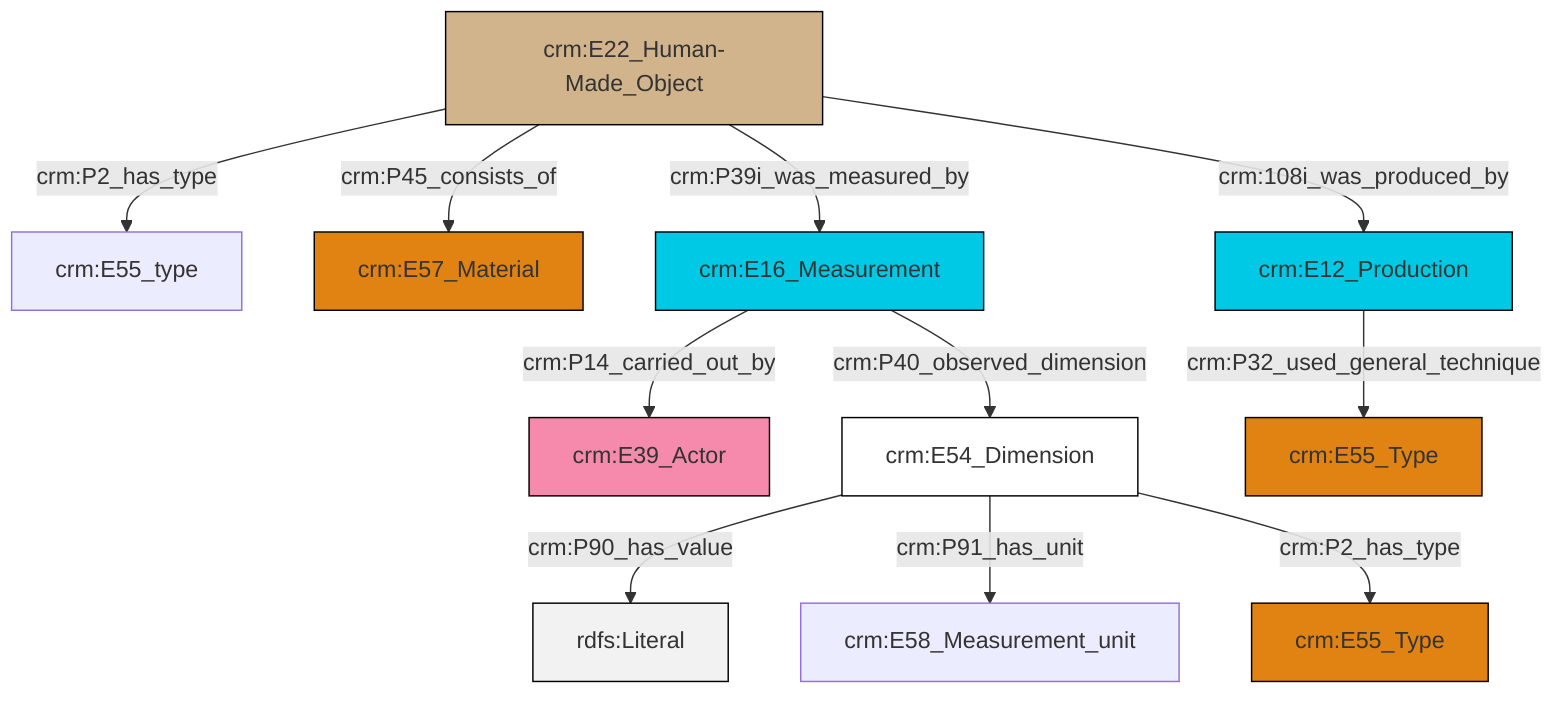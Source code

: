 graph TD
classDef Literal fill:#f2f2f2,stroke:#000000;
classDef CRM_Entity fill:#FFFFFF,stroke:#000000;
classDef Temporal_Entity fill:#00C9E6, stroke:#000000;
classDef Type fill:#E18312, stroke:#000000;
classDef Time-Span fill:#2C9C91, stroke:#000000;
classDef Appellation fill:#FFEB7F, stroke:#000000;
classDef Place fill:#008836, stroke:#000000;
classDef Persistent_Item fill:#B266B2, stroke:#000000;
classDef Conceptual_Object fill:#FFD700, stroke:#000000;
classDef Physical_Thing fill:#D2B48C, stroke:#000000;
classDef Actor fill:#f58aad, stroke:#000000;
classDef PC_Classes fill:#4ce600, stroke:#000000;
classDef Multi fill:#cccccc,stroke:#000000;

0["crm:E22_Human-Made_Object"]:::Physical_Thing -->|crm:P2_has_type| 1["crm:E55_type"]:::Default
0["crm:E22_Human-Made_Object"]:::Physical_Thing -->|crm:P45_consists_of| 2["crm:E57_Material"]:::Type
0["crm:E22_Human-Made_Object"]:::Physical_Thing -->|crm:P39i_was_measured_by| 5["crm:E16_Measurement"]:::Temporal_Entity
5["crm:E16_Measurement"]:::Temporal_Entity -->|crm:P14_carried_out_by| 8["crm:E39_Actor"]:::Actor
9["crm:E54_Dimension"]:::CRM_Entity -->|crm:P90_has_value| 10[rdfs:Literal]:::Literal
9["crm:E54_Dimension"]:::CRM_Entity -->|crm:P91_has_unit| 6["crm:E58_Measurement_unit"]:::Default
0["crm:E22_Human-Made_Object"]:::Physical_Thing -->|crm:108i_was_produced_by| 3["crm:E12_Production"]:::Temporal_Entity
5["crm:E16_Measurement"]:::Temporal_Entity -->|crm:P40_observed_dimension| 9["crm:E54_Dimension"]:::CRM_Entity
3["crm:E12_Production"]:::Temporal_Entity -->|crm:P32_used_general_technique| 15["crm:E55_Type"]:::Type
9["crm:E54_Dimension"]:::CRM_Entity -->|crm:P2_has_type| 16["crm:E55_Type"]:::Type